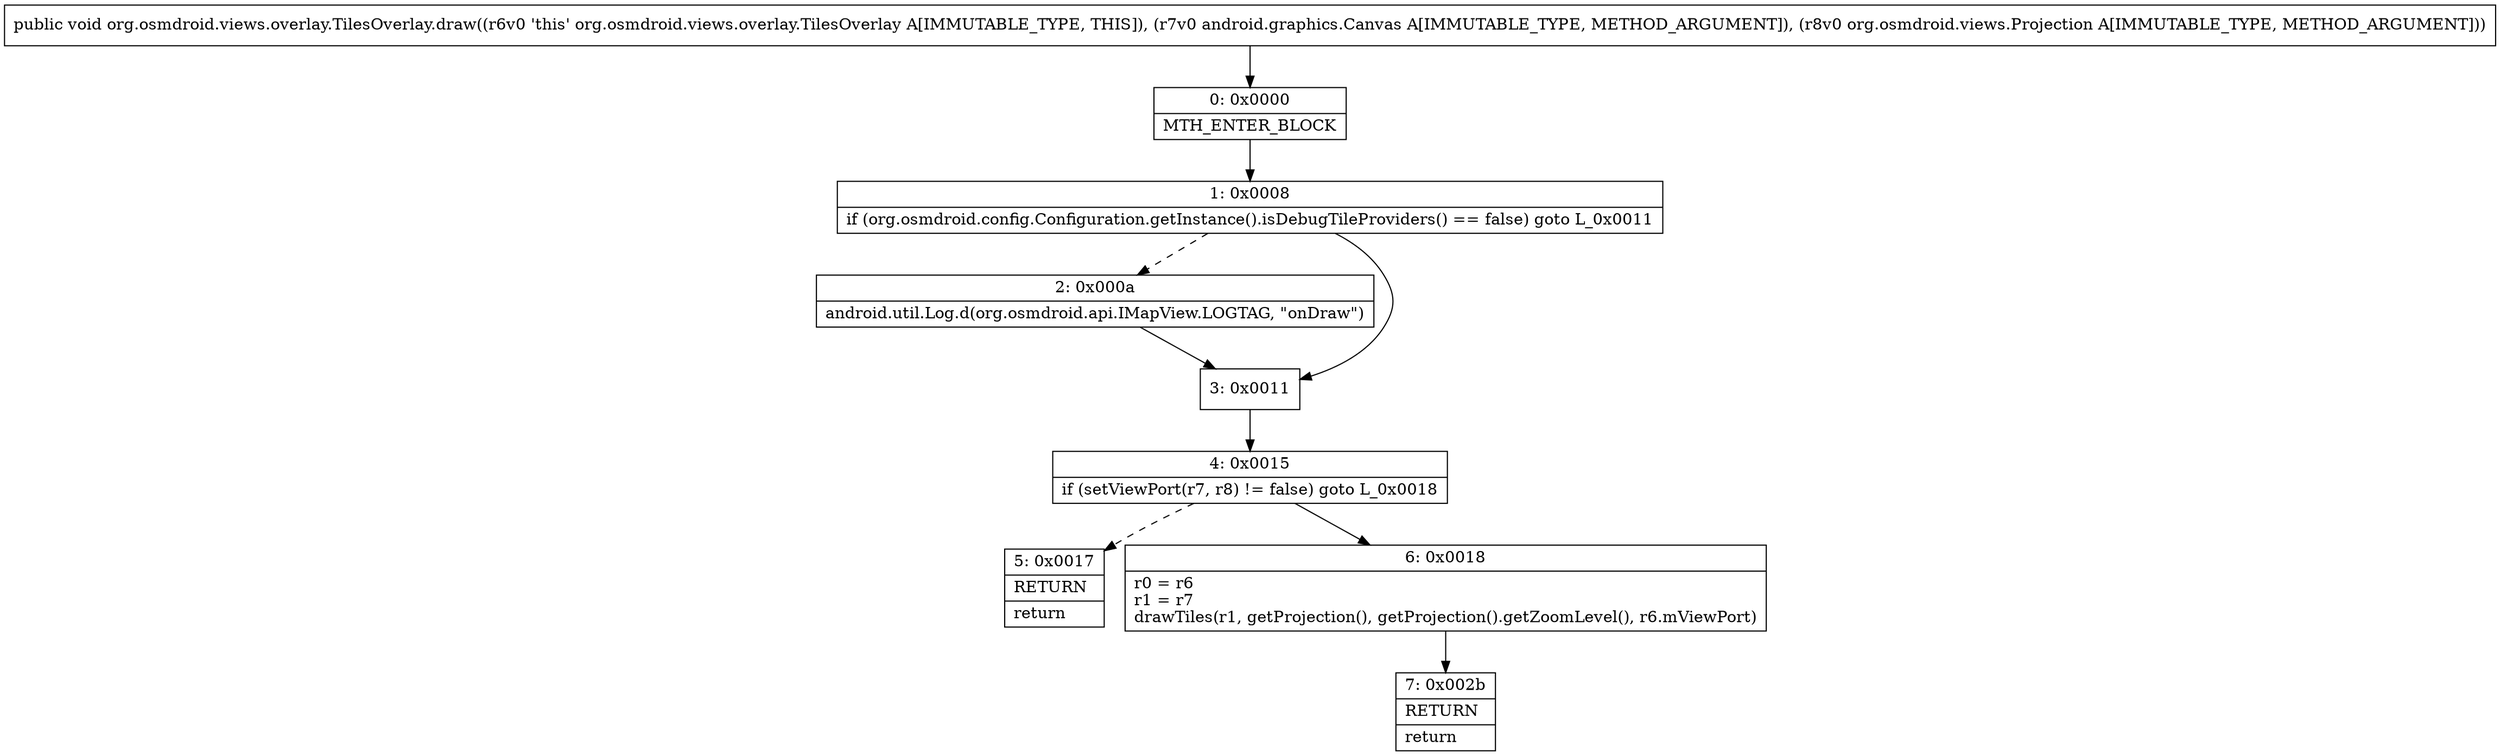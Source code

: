 digraph "CFG fororg.osmdroid.views.overlay.TilesOverlay.draw(Landroid\/graphics\/Canvas;Lorg\/osmdroid\/views\/Projection;)V" {
Node_0 [shape=record,label="{0\:\ 0x0000|MTH_ENTER_BLOCK\l}"];
Node_1 [shape=record,label="{1\:\ 0x0008|if (org.osmdroid.config.Configuration.getInstance().isDebugTileProviders() == false) goto L_0x0011\l}"];
Node_2 [shape=record,label="{2\:\ 0x000a|android.util.Log.d(org.osmdroid.api.IMapView.LOGTAG, \"onDraw\")\l}"];
Node_3 [shape=record,label="{3\:\ 0x0011}"];
Node_4 [shape=record,label="{4\:\ 0x0015|if (setViewPort(r7, r8) != false) goto L_0x0018\l}"];
Node_5 [shape=record,label="{5\:\ 0x0017|RETURN\l|return\l}"];
Node_6 [shape=record,label="{6\:\ 0x0018|r0 = r6\lr1 = r7\ldrawTiles(r1, getProjection(), getProjection().getZoomLevel(), r6.mViewPort)\l}"];
Node_7 [shape=record,label="{7\:\ 0x002b|RETURN\l|return\l}"];
MethodNode[shape=record,label="{public void org.osmdroid.views.overlay.TilesOverlay.draw((r6v0 'this' org.osmdroid.views.overlay.TilesOverlay A[IMMUTABLE_TYPE, THIS]), (r7v0 android.graphics.Canvas A[IMMUTABLE_TYPE, METHOD_ARGUMENT]), (r8v0 org.osmdroid.views.Projection A[IMMUTABLE_TYPE, METHOD_ARGUMENT])) }"];
MethodNode -> Node_0;
Node_0 -> Node_1;
Node_1 -> Node_2[style=dashed];
Node_1 -> Node_3;
Node_2 -> Node_3;
Node_3 -> Node_4;
Node_4 -> Node_5[style=dashed];
Node_4 -> Node_6;
Node_6 -> Node_7;
}

